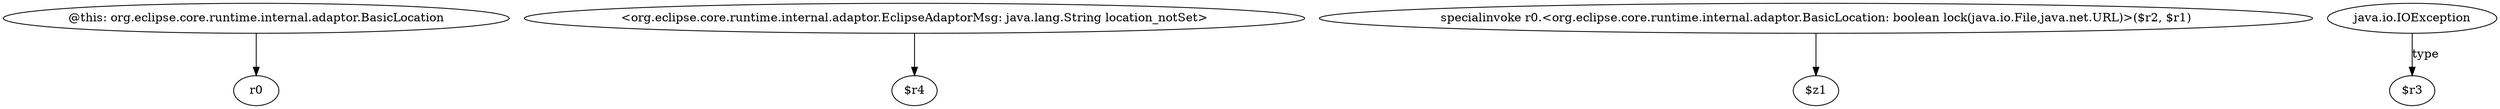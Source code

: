 digraph g {
0[label="@this: org.eclipse.core.runtime.internal.adaptor.BasicLocation"]
1[label="r0"]
0->1[label=""]
2[label="<org.eclipse.core.runtime.internal.adaptor.EclipseAdaptorMsg: java.lang.String location_notSet>"]
3[label="$r4"]
2->3[label=""]
4[label="specialinvoke r0.<org.eclipse.core.runtime.internal.adaptor.BasicLocation: boolean lock(java.io.File,java.net.URL)>($r2, $r1)"]
5[label="$z1"]
4->5[label=""]
6[label="java.io.IOException"]
7[label="$r3"]
6->7[label="type"]
}